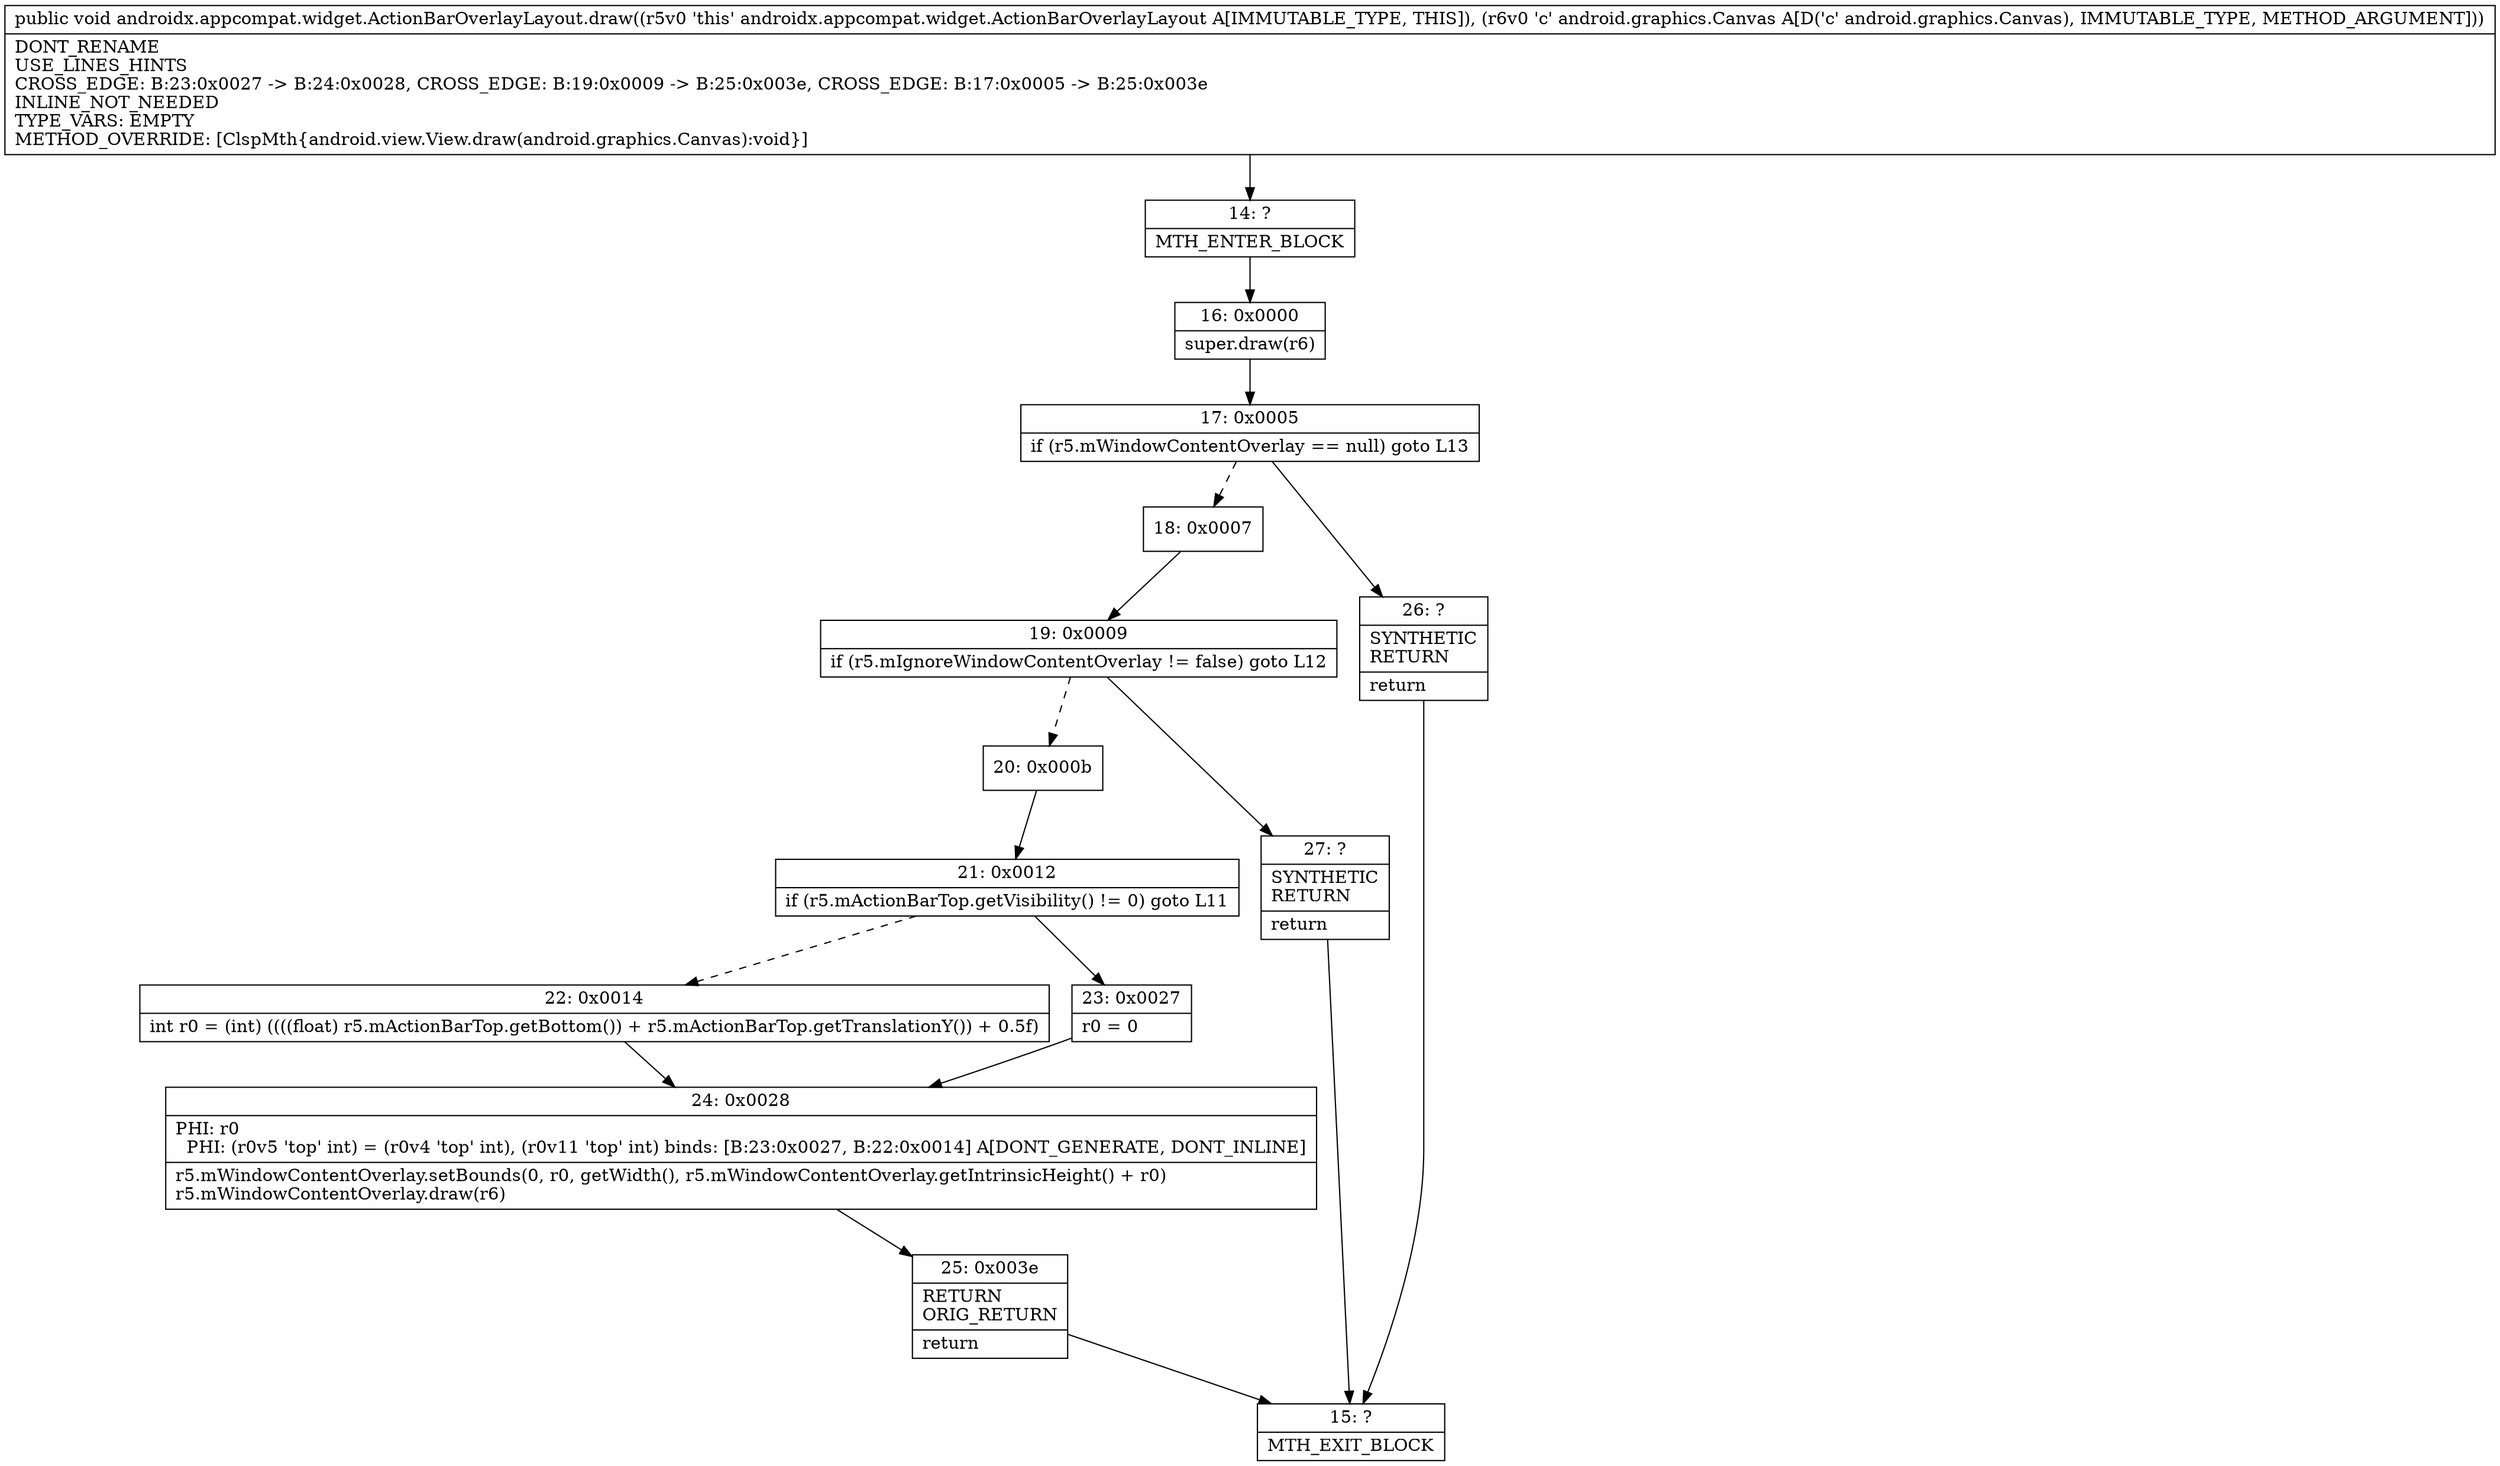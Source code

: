 digraph "CFG forandroidx.appcompat.widget.ActionBarOverlayLayout.draw(Landroid\/graphics\/Canvas;)V" {
Node_14 [shape=record,label="{14\:\ ?|MTH_ENTER_BLOCK\l}"];
Node_16 [shape=record,label="{16\:\ 0x0000|super.draw(r6)\l}"];
Node_17 [shape=record,label="{17\:\ 0x0005|if (r5.mWindowContentOverlay == null) goto L13\l}"];
Node_18 [shape=record,label="{18\:\ 0x0007}"];
Node_19 [shape=record,label="{19\:\ 0x0009|if (r5.mIgnoreWindowContentOverlay != false) goto L12\l}"];
Node_20 [shape=record,label="{20\:\ 0x000b}"];
Node_21 [shape=record,label="{21\:\ 0x0012|if (r5.mActionBarTop.getVisibility() != 0) goto L11\l}"];
Node_22 [shape=record,label="{22\:\ 0x0014|int r0 = (int) ((((float) r5.mActionBarTop.getBottom()) + r5.mActionBarTop.getTranslationY()) + 0.5f)\l}"];
Node_24 [shape=record,label="{24\:\ 0x0028|PHI: r0 \l  PHI: (r0v5 'top' int) = (r0v4 'top' int), (r0v11 'top' int) binds: [B:23:0x0027, B:22:0x0014] A[DONT_GENERATE, DONT_INLINE]\l|r5.mWindowContentOverlay.setBounds(0, r0, getWidth(), r5.mWindowContentOverlay.getIntrinsicHeight() + r0)\lr5.mWindowContentOverlay.draw(r6)\l}"];
Node_25 [shape=record,label="{25\:\ 0x003e|RETURN\lORIG_RETURN\l|return\l}"];
Node_15 [shape=record,label="{15\:\ ?|MTH_EXIT_BLOCK\l}"];
Node_23 [shape=record,label="{23\:\ 0x0027|r0 = 0\l}"];
Node_27 [shape=record,label="{27\:\ ?|SYNTHETIC\lRETURN\l|return\l}"];
Node_26 [shape=record,label="{26\:\ ?|SYNTHETIC\lRETURN\l|return\l}"];
MethodNode[shape=record,label="{public void androidx.appcompat.widget.ActionBarOverlayLayout.draw((r5v0 'this' androidx.appcompat.widget.ActionBarOverlayLayout A[IMMUTABLE_TYPE, THIS]), (r6v0 'c' android.graphics.Canvas A[D('c' android.graphics.Canvas), IMMUTABLE_TYPE, METHOD_ARGUMENT]))  | DONT_RENAME\lUSE_LINES_HINTS\lCROSS_EDGE: B:23:0x0027 \-\> B:24:0x0028, CROSS_EDGE: B:19:0x0009 \-\> B:25:0x003e, CROSS_EDGE: B:17:0x0005 \-\> B:25:0x003e\lINLINE_NOT_NEEDED\lTYPE_VARS: EMPTY\lMETHOD_OVERRIDE: [ClspMth\{android.view.View.draw(android.graphics.Canvas):void\}]\l}"];
MethodNode -> Node_14;Node_14 -> Node_16;
Node_16 -> Node_17;
Node_17 -> Node_18[style=dashed];
Node_17 -> Node_26;
Node_18 -> Node_19;
Node_19 -> Node_20[style=dashed];
Node_19 -> Node_27;
Node_20 -> Node_21;
Node_21 -> Node_22[style=dashed];
Node_21 -> Node_23;
Node_22 -> Node_24;
Node_24 -> Node_25;
Node_25 -> Node_15;
Node_23 -> Node_24;
Node_27 -> Node_15;
Node_26 -> Node_15;
}

